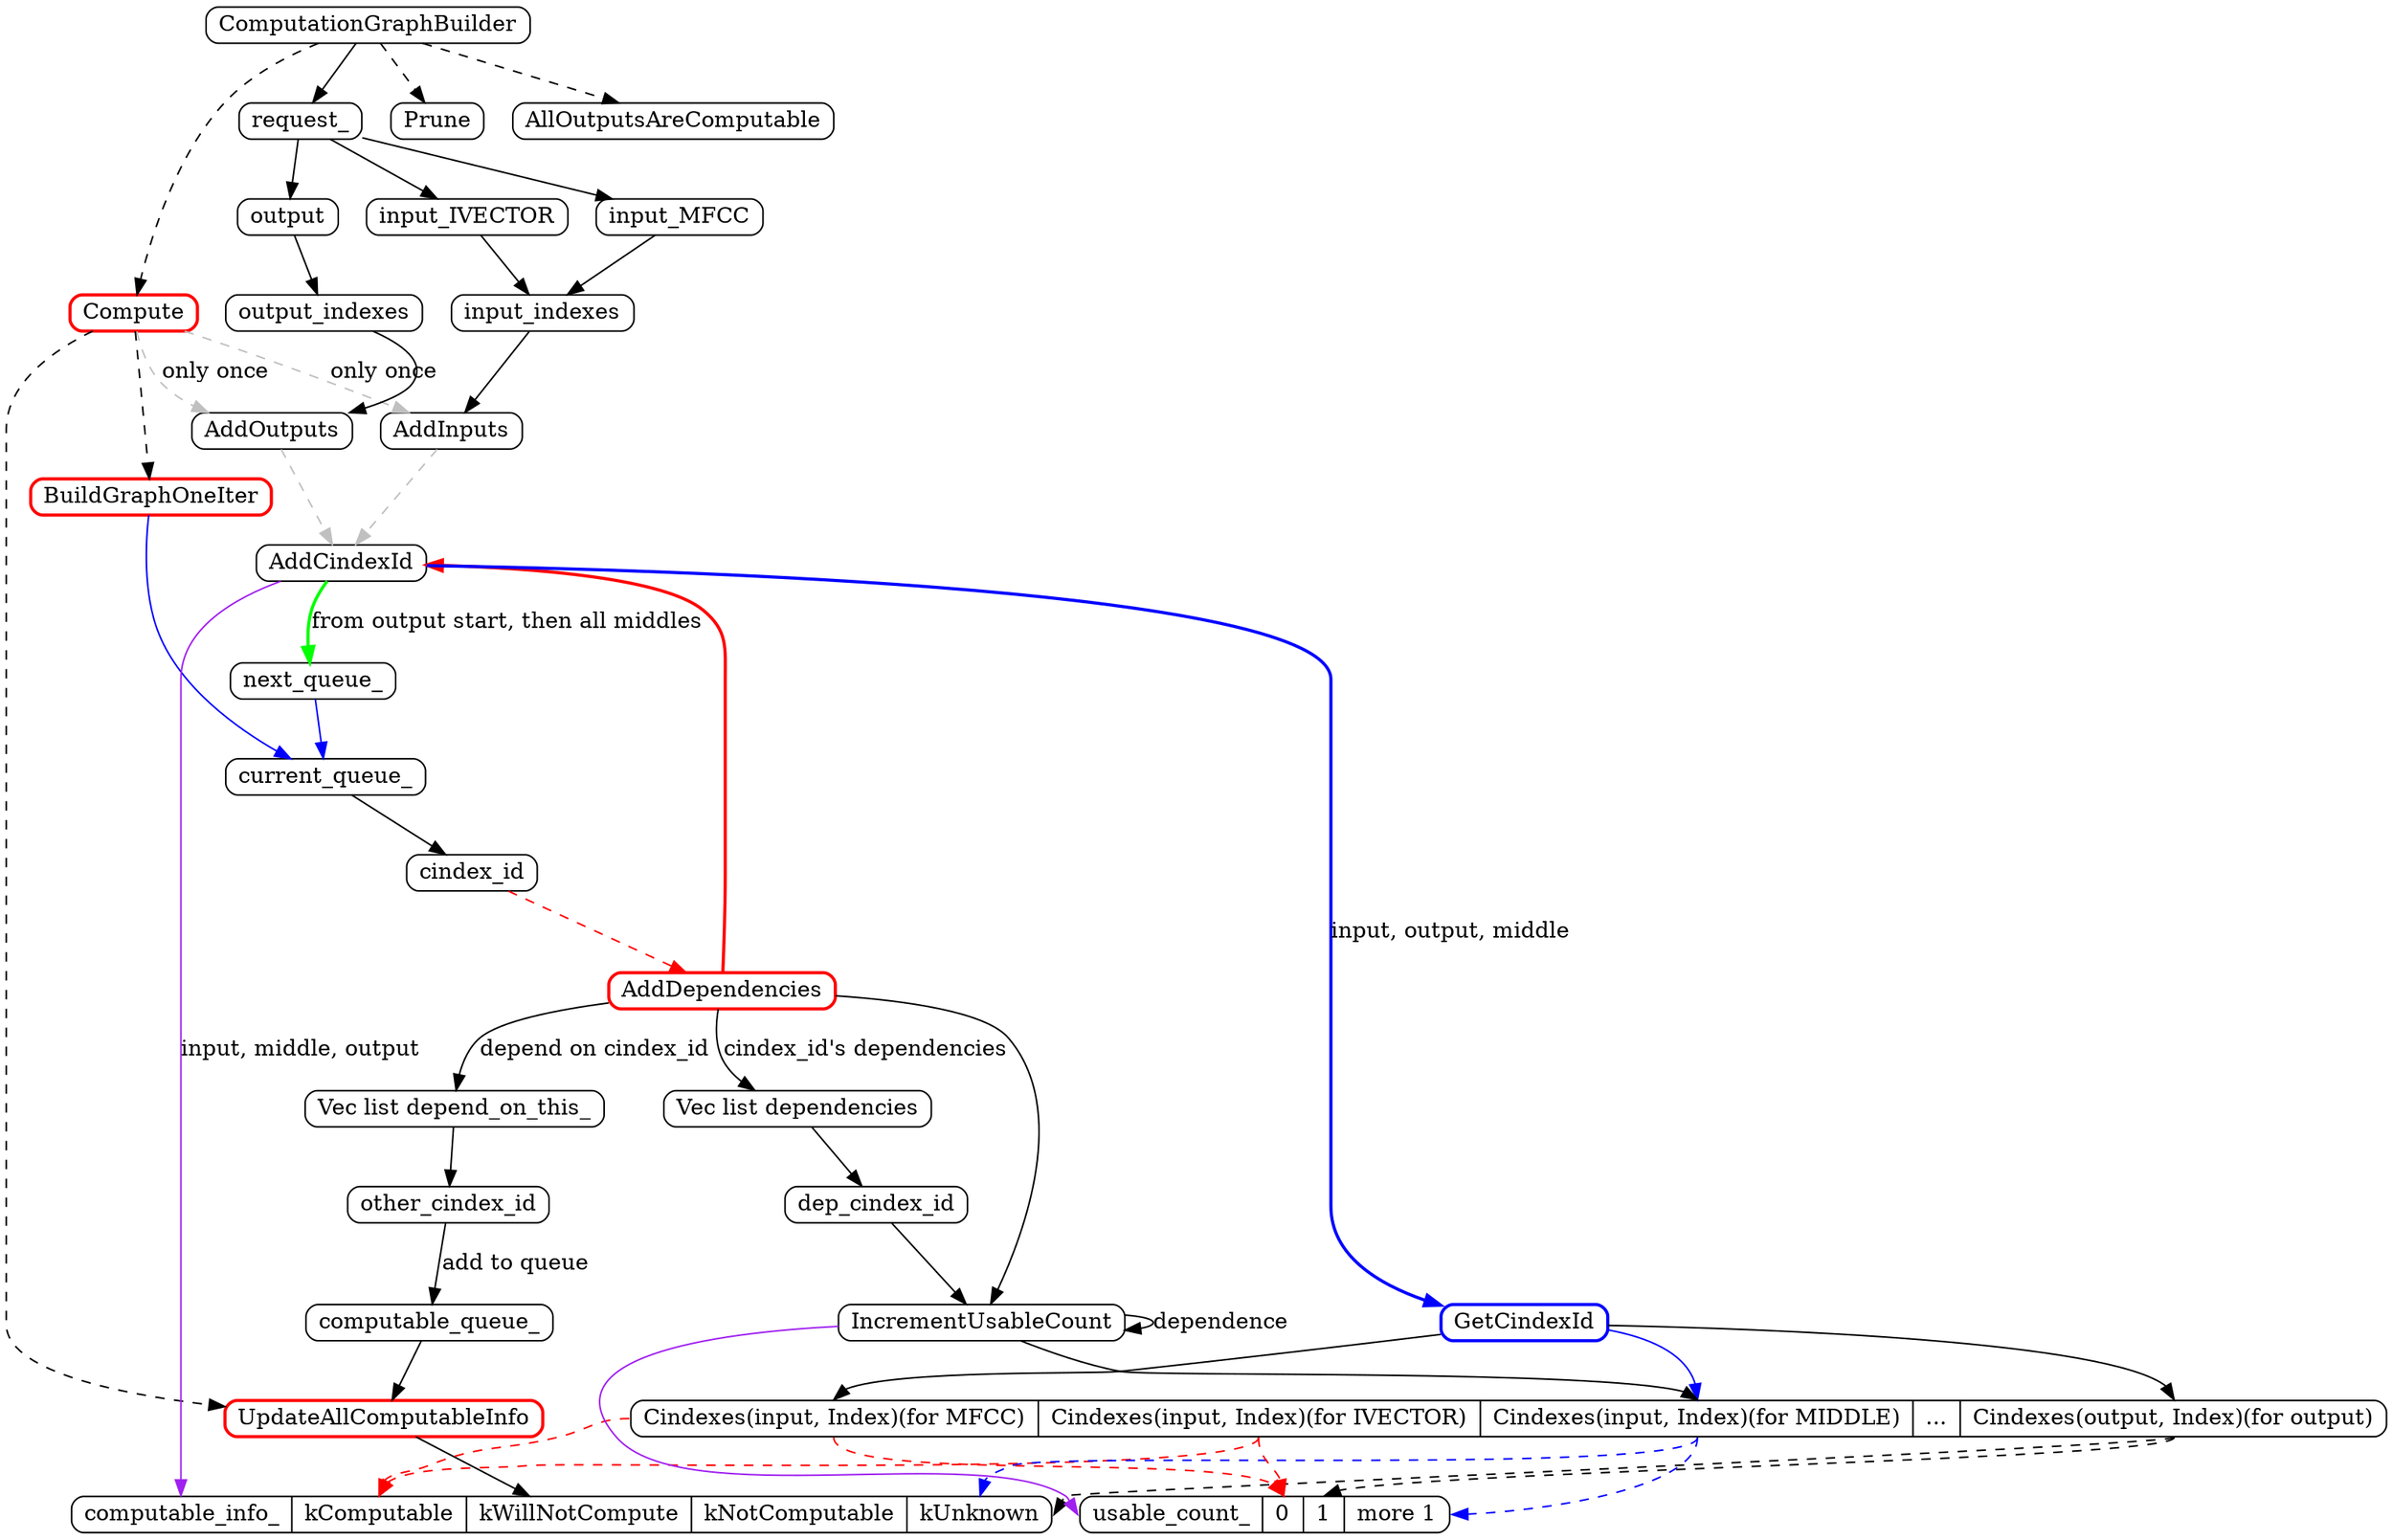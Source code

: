digraph ComputeProcess{
        rankdir=TB
        node[shape=Mrecord, width=.1, height=.1]

        subgraph builder_func{
                edge[style=dashed]
                
                ComputationGraphBuilder -> Compute
                ComputationGraphBuilder -> Prune
                ComputationGraphBuilder -> AllOutputsAreComputable
                Compute -> AddInputs[label="only once", color=grey]
                Compute -> AddOutputs[label="only once", color=grey]

                Compute -> BuildGraphOneIter
                Compute -> UpdateAllComputableInfo

                Compute[color=red, style=bold]
                BuildGraphOneIter[color=red, style=bold]
                UpdateAllComputableInfo[color=red, style=bold]
                AddDependencies[style=bold, color=red]

                AddDependencies -> AddCindexId[color=red, style=bold]
                AddCindexId -> GetCindexId[color=blue, style=bold, label="input, output, middle"]
                GetCindexId[color=blue, style=bold]

        }


        subgraph ComputeComputableInfo{

                 ComputationGraphBuilder -> request_
                 request_ -> input_MFCC
                 request_ -> input_IVECTOR
                 request_ -> output
                 input_MFCC -> input_indexes
                 input_IVECTOR -> input_indexes
                 output -> output_indexes

                 input_indexes -> AddInputs
                 output_indexes -> AddOutputs


                 cindexes[label="<input> Cindexes(input, Index)(for MFCC) | <input_ivector> Cindexes(input, Index)(for IVECTOR)\
 |<middle>  Cindexes(input, Index)(for MIDDLE) | ... | <output>Cindexes(output, Index)(for output)"]

                 

                 AddInputs -> AddCindexId[style=dashed, color=grey]
                 AddCindexId -> computable_info_:head[label="input, middle, output", color=purple]
                 
                 
                 AddOutputs -> AddCindexId[style=dashed, color=grey]
                 
                 cindexes:input -> computable_info_:kComputable[style=dashed, color=red]
                 cindexes:input_ivector -> computable_info_:kComputable[style=dashed, color=red]
                 cindexes:middle -> computable_info_:kUnknown[style=dashed, color=blue]                 
                 cindexes:output -> computable_info_:kUnknown[style=dashed]

                 
                 computable_info_[label="<head> computable_info_ | <kComputable> kComputable | kWillNotCompute | kNotComputable | <kUnknown> kUnknown"]

                 
                 AddCindexId -> next_queue_[label="from output start, then all middles", color=green, style=bold]


                 cindexes:input -> usable_count_:0[style=dashed, color=red]
                 cindexes:input_ivector -> usable_count_:0[style=dashed, color=red]
                 cindexes:middle -> usable_count_:more[style=dashed, color=blue]
                 cindexes:output -> usable_count_:1[style=dashed]
                 
                 usable_count_[label="<head> usable_count_ |<0> 0  |<1> 1 |<more>  more 1 "]



                 
                 next_queue_ -> current_queue_[color=blue]
                 BuildGraphOneIter -> current_queue_[color=blue]
                 current_queue_ -> cindex_id
                 cindex_id -> AddDependencies[color=red, style=dashed]




                 GetCindexId -> cindexes:output
                 GetCindexId -> cindexes:input
                 GetCindexId -> cindexes:middle[color=blue]

                 dependencies[label="Vec list dependencies"]






                 AddDependencies -> depend_on_this_[label="depend on cindex_id"]
                 depend_on_this_ -> other_cindex_id
                 depend_on_this_[label="Vec list depend_on_this_"]
                 
                 other_cindex_id -> computable_queue_[label="add to queue"]

                 computable_queue_ -> UpdateAllComputableInfo
                 UpdateAllComputableInfo -> computable_info_


                 AddDependencies -> dependencies[label="cindex_id's dependencies"]
                 dependencies -> dep_cindex_id
                 AddDependencies -> IncrementUsableCount
                 dep_cindex_id -> IncrementUsableCount
                 IncrementUsableCount -> cindexes:middle
                 IncrementUsableCount -> IncrementUsableCount[label="dependence"]
                 IncrementUsableCount -> usable_count_:head[color=purple]
                 

        }

}